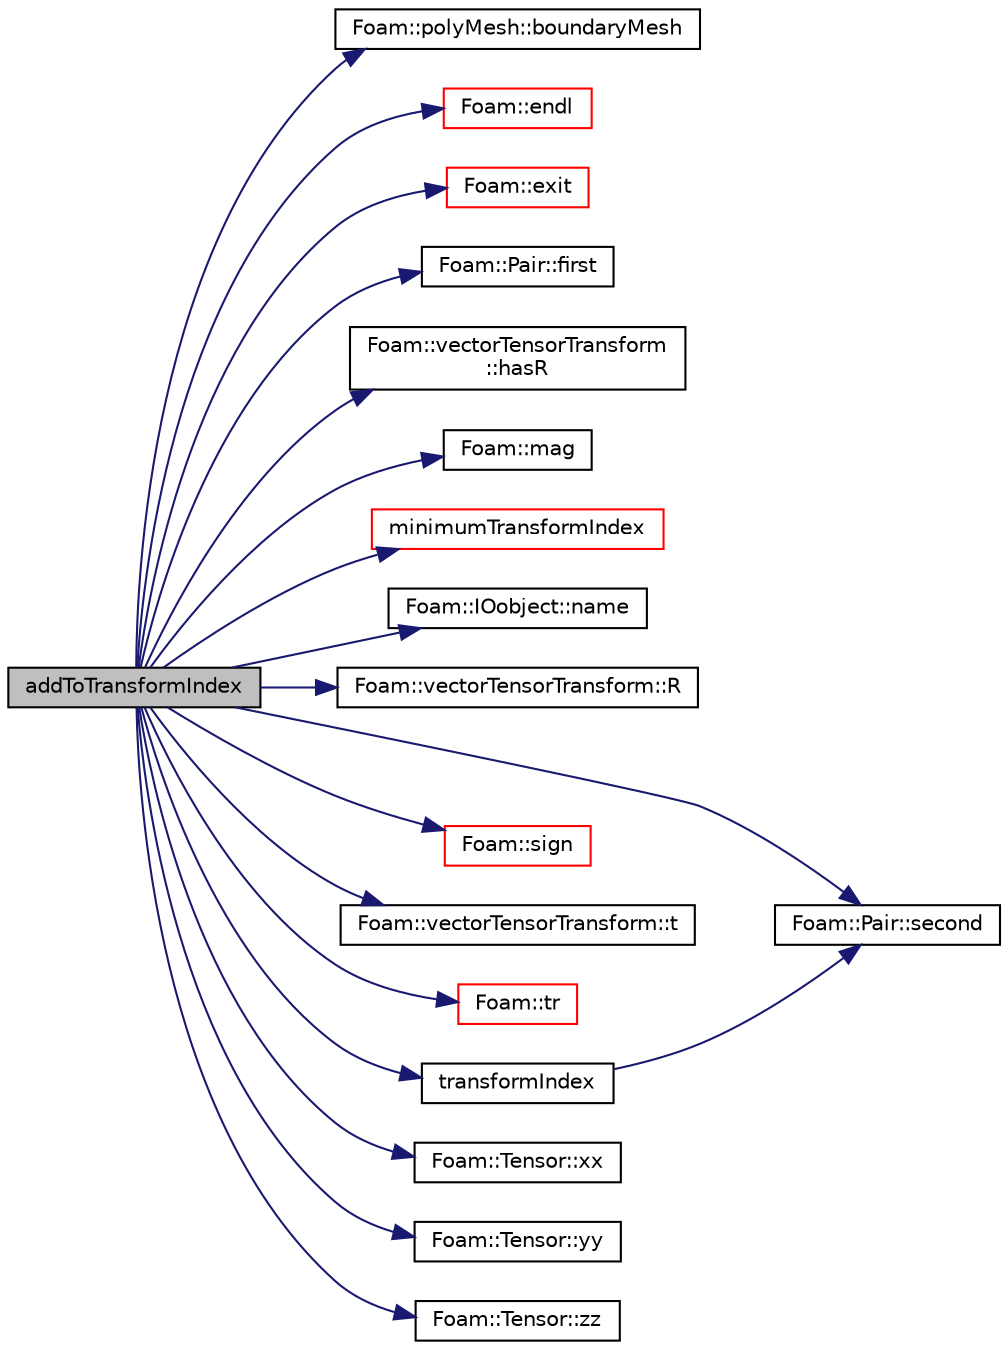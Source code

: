 digraph "addToTransformIndex"
{
  bgcolor="transparent";
  edge [fontname="Helvetica",fontsize="10",labelfontname="Helvetica",labelfontsize="10"];
  node [fontname="Helvetica",fontsize="10",shape=record];
  rankdir="LR";
  Node1 [label="addToTransformIndex",height=0.2,width=0.4,color="black", fillcolor="grey75", style="filled", fontcolor="black"];
  Node1 -> Node2 [color="midnightblue",fontsize="10",style="solid",fontname="Helvetica"];
  Node2 [label="Foam::polyMesh::boundaryMesh",height=0.2,width=0.4,color="black",URL="$a01954.html#a6b7f5ba89250dbd7a1c6c7860ab60fe3",tooltip="Return boundary mesh. "];
  Node1 -> Node3 [color="midnightblue",fontsize="10",style="solid",fontname="Helvetica"];
  Node3 [label="Foam::endl",height=0.2,width=0.4,color="red",URL="$a10979.html#a2db8fe02a0d3909e9351bb4275b23ce4",tooltip="Add newline and flush stream. "];
  Node1 -> Node4 [color="midnightblue",fontsize="10",style="solid",fontname="Helvetica"];
  Node4 [label="Foam::exit",height=0.2,width=0.4,color="red",URL="$a10979.html#a06ca7250d8e89caf05243ec094843642"];
  Node1 -> Node5 [color="midnightblue",fontsize="10",style="solid",fontname="Helvetica"];
  Node5 [label="Foam::Pair::first",height=0.2,width=0.4,color="black",URL="$a01797.html#a69ef5dddb2067ac3fb125632597a61b9",tooltip="Return first. "];
  Node1 -> Node6 [color="midnightblue",fontsize="10",style="solid",fontname="Helvetica"];
  Node6 [label="Foam::vectorTensorTransform\l::hasR",height=0.2,width=0.4,color="black",URL="$a02891.html#a34e232bb6b5ed6e44e21f75a258bf18b"];
  Node1 -> Node7 [color="midnightblue",fontsize="10",style="solid",fontname="Helvetica"];
  Node7 [label="Foam::mag",height=0.2,width=0.4,color="black",URL="$a10979.html#a929da2a3fdcf3dacbbe0487d3a330dae"];
  Node1 -> Node8 [color="midnightblue",fontsize="10",style="solid",fontname="Helvetica"];
  Node8 [label="minimumTransformIndex",height=0.2,width=0.4,color="red",URL="$a00944.html#a04e21c130b9d8ea99110bb3a068e5cb1",tooltip="Combine two transformIndices. "];
  Node1 -> Node9 [color="midnightblue",fontsize="10",style="solid",fontname="Helvetica"];
  Node9 [label="Foam::IOobject::name",height=0.2,width=0.4,color="black",URL="$a01197.html#a75b72488d2e82151b025744974919d5d",tooltip="Return name. "];
  Node1 -> Node10 [color="midnightblue",fontsize="10",style="solid",fontname="Helvetica"];
  Node10 [label="Foam::vectorTensorTransform::R",height=0.2,width=0.4,color="black",URL="$a02891.html#a849baaf9e566e9ab9afee603f3d7120e"];
  Node1 -> Node11 [color="midnightblue",fontsize="10",style="solid",fontname="Helvetica"];
  Node11 [label="Foam::Pair::second",height=0.2,width=0.4,color="black",URL="$a01797.html#a4735f680939b3f5fec1e4a8d34549d6f",tooltip="Return second. "];
  Node1 -> Node12 [color="midnightblue",fontsize="10",style="solid",fontname="Helvetica"];
  Node12 [label="Foam::sign",height=0.2,width=0.4,color="red",URL="$a10979.html#a221fd301d6c49c5bd4a6c0f5ccb893b2"];
  Node1 -> Node13 [color="midnightblue",fontsize="10",style="solid",fontname="Helvetica"];
  Node13 [label="Foam::vectorTensorTransform::t",height=0.2,width=0.4,color="black",URL="$a02891.html#a9843788d6d82317212ae7c974d4995de"];
  Node1 -> Node14 [color="midnightblue",fontsize="10",style="solid",fontname="Helvetica"];
  Node14 [label="Foam::tr",height=0.2,width=0.4,color="red",URL="$a10979.html#a16888f82e1accdb4c88dc9573a1dd02e"];
  Node1 -> Node15 [color="midnightblue",fontsize="10",style="solid",fontname="Helvetica"];
  Node15 [label="transformIndex",height=0.2,width=0.4,color="black",URL="$a00944.html#a045b8e246ccc41fb39e9918a1c9fb783",tooltip="Transform carried by the object. "];
  Node15 -> Node11 [color="midnightblue",fontsize="10",style="solid",fontname="Helvetica"];
  Node1 -> Node16 [color="midnightblue",fontsize="10",style="solid",fontname="Helvetica"];
  Node16 [label="Foam::Tensor::xx",height=0.2,width=0.4,color="black",URL="$a02639.html#adefeff2f0e457c0e62a5e9d1292e3569"];
  Node1 -> Node17 [color="midnightblue",fontsize="10",style="solid",fontname="Helvetica"];
  Node17 [label="Foam::Tensor::yy",height=0.2,width=0.4,color="black",URL="$a02639.html#a1fabd792063b2f2c0c53693512a5baeb"];
  Node1 -> Node18 [color="midnightblue",fontsize="10",style="solid",fontname="Helvetica"];
  Node18 [label="Foam::Tensor::zz",height=0.2,width=0.4,color="black",URL="$a02639.html#ad557e07a1361f2a9875b25deead0beb8"];
}
